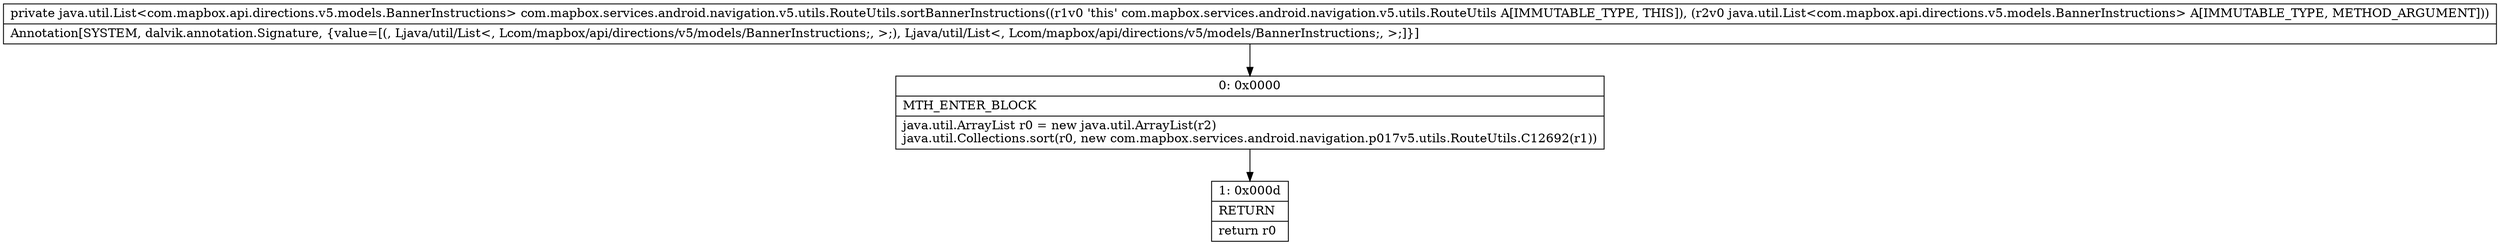 digraph "CFG forcom.mapbox.services.android.navigation.v5.utils.RouteUtils.sortBannerInstructions(Ljava\/util\/List;)Ljava\/util\/List;" {
Node_0 [shape=record,label="{0\:\ 0x0000|MTH_ENTER_BLOCK\l|java.util.ArrayList r0 = new java.util.ArrayList(r2)\ljava.util.Collections.sort(r0, new com.mapbox.services.android.navigation.p017v5.utils.RouteUtils.C12692(r1))\l}"];
Node_1 [shape=record,label="{1\:\ 0x000d|RETURN\l|return r0\l}"];
MethodNode[shape=record,label="{private java.util.List\<com.mapbox.api.directions.v5.models.BannerInstructions\> com.mapbox.services.android.navigation.v5.utils.RouteUtils.sortBannerInstructions((r1v0 'this' com.mapbox.services.android.navigation.v5.utils.RouteUtils A[IMMUTABLE_TYPE, THIS]), (r2v0 java.util.List\<com.mapbox.api.directions.v5.models.BannerInstructions\> A[IMMUTABLE_TYPE, METHOD_ARGUMENT]))  | Annotation[SYSTEM, dalvik.annotation.Signature, \{value=[(, Ljava\/util\/List\<, Lcom\/mapbox\/api\/directions\/v5\/models\/BannerInstructions;, \>;), Ljava\/util\/List\<, Lcom\/mapbox\/api\/directions\/v5\/models\/BannerInstructions;, \>;]\}]\l}"];
MethodNode -> Node_0;
Node_0 -> Node_1;
}

